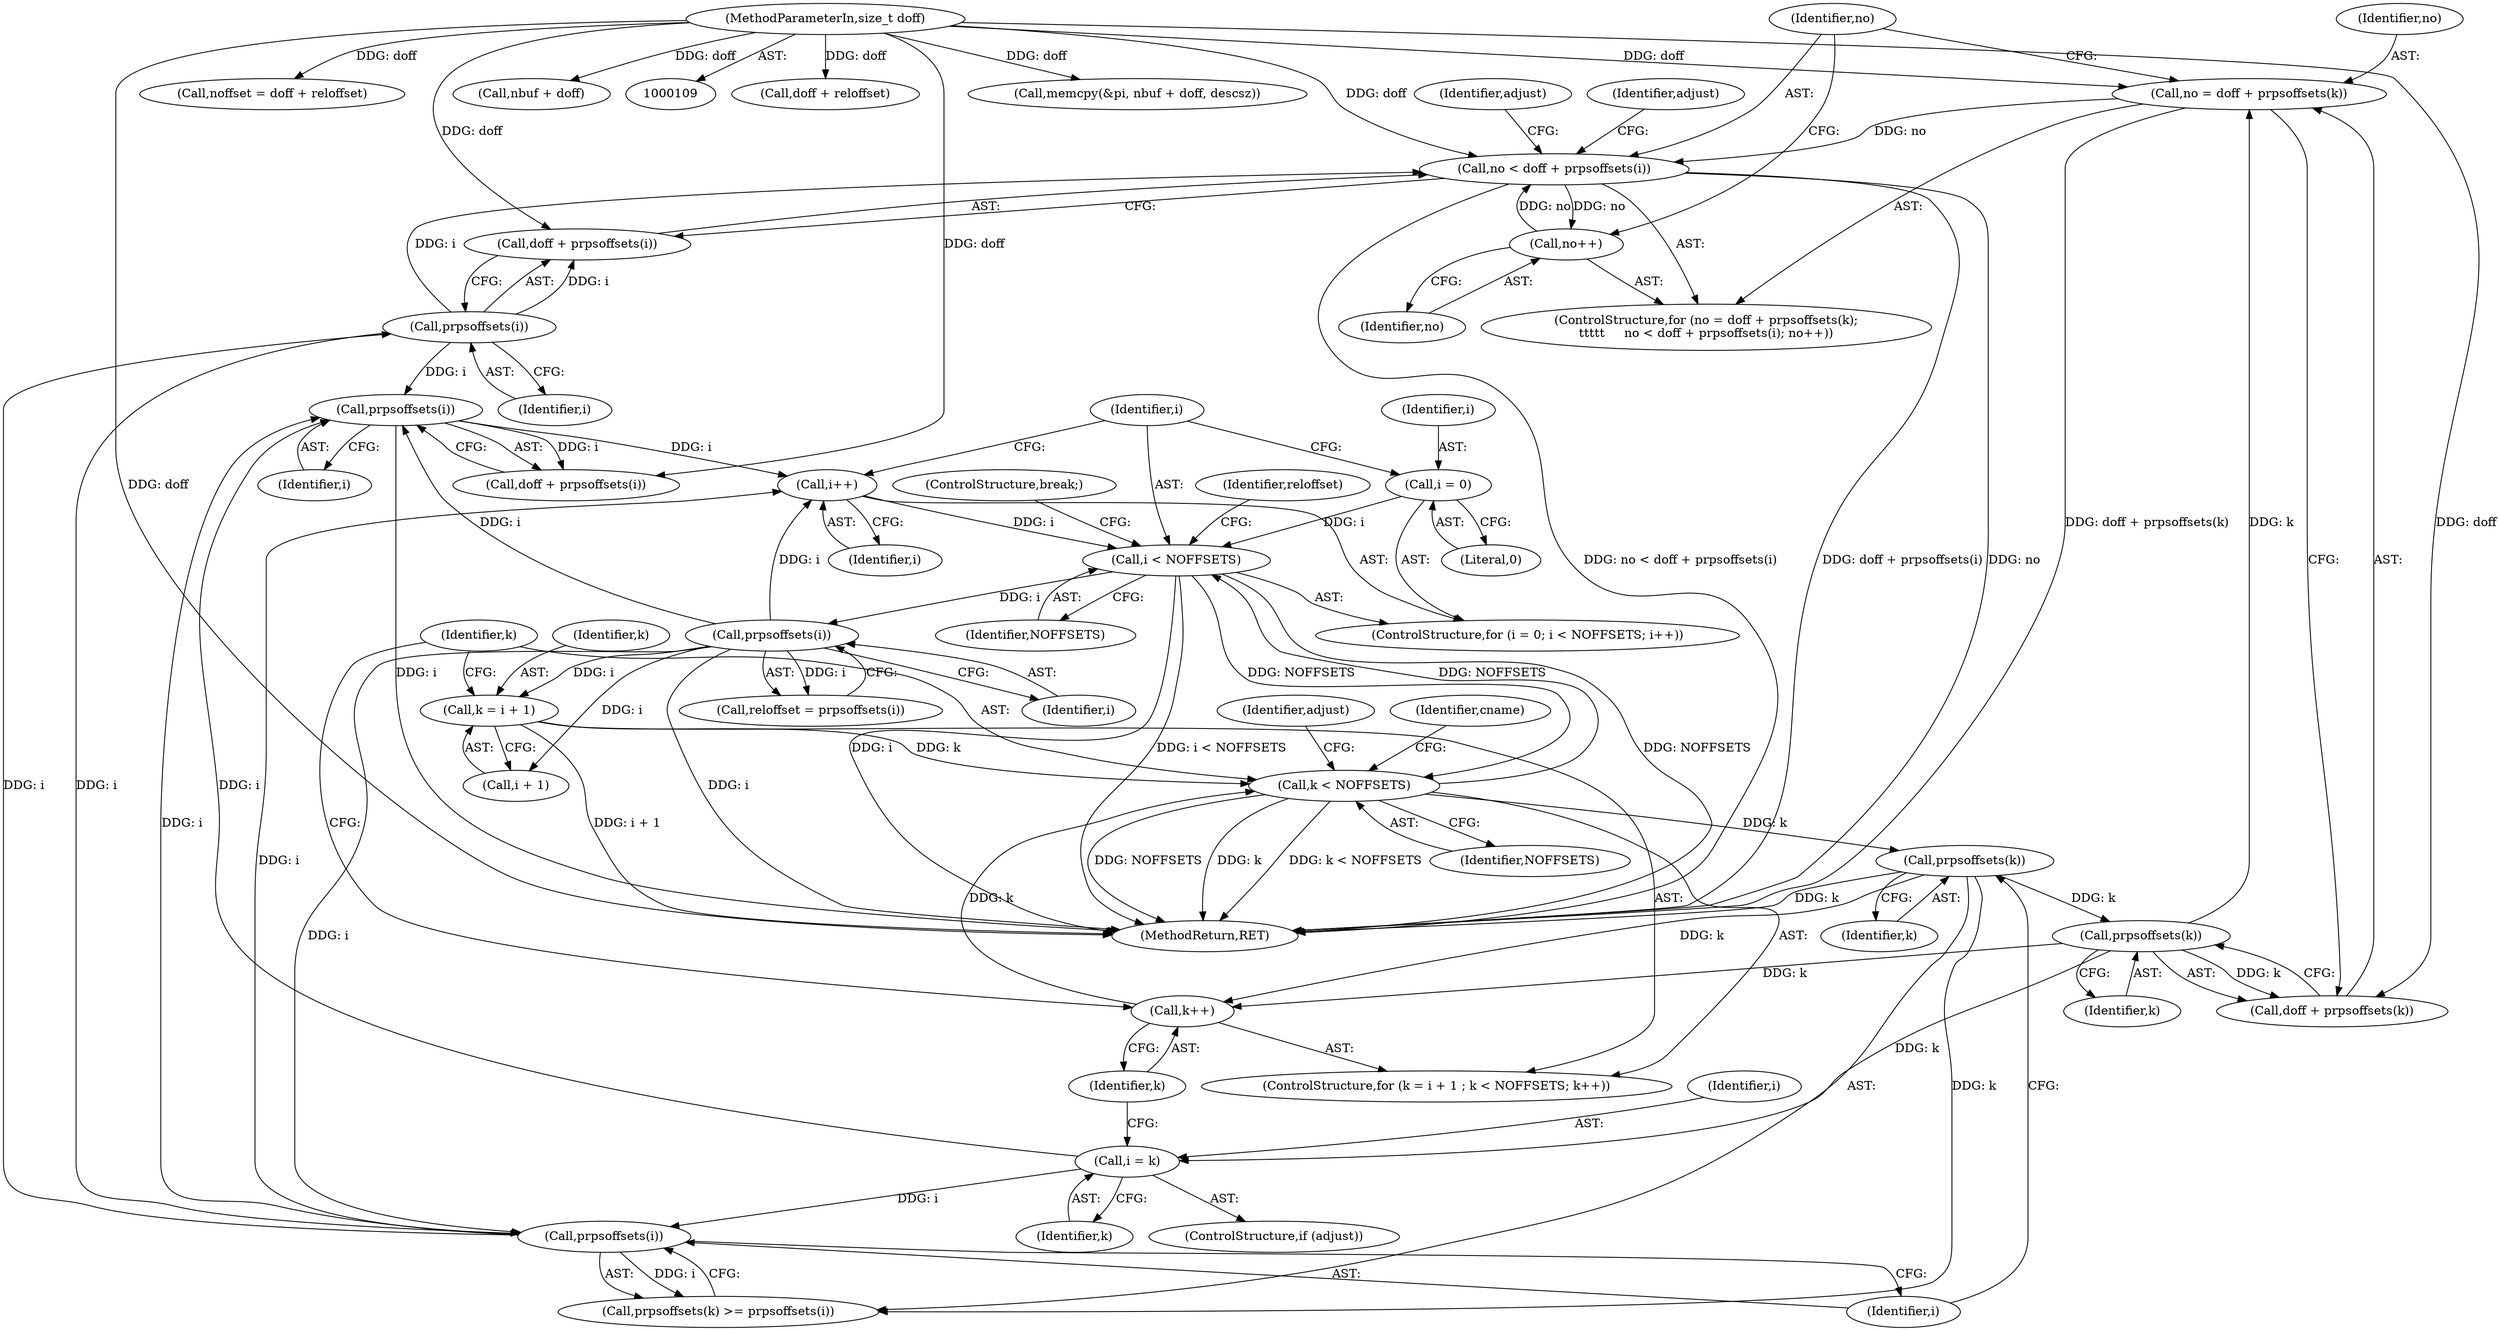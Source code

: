 digraph "0_file_a642587a9c9e2dd7feacdf513c3643ce26ad3c22@integer" {
"1000383" [label="(Call,no = doff + prpsoffsets(k))"];
"1000117" [label="(MethodParameterIn,size_t doff)"];
"1000387" [label="(Call,prpsoffsets(k))"];
"1000377" [label="(Call,prpsoffsets(k))"];
"1000364" [label="(Call,k < NOFFSETS)"];
"1000367" [label="(Call,k++)"];
"1000359" [label="(Call,k = i + 1)"];
"1000296" [label="(Call,prpsoffsets(i))"];
"1000285" [label="(Call,i < NOFFSETS)"];
"1000288" [label="(Call,i++)"];
"1000419" [label="(Call,prpsoffsets(i))"];
"1000393" [label="(Call,prpsoffsets(i))"];
"1000379" [label="(Call,prpsoffsets(i))"];
"1000407" [label="(Call,i = k)"];
"1000282" [label="(Call,i = 0)"];
"1000389" [label="(Call,no < doff + prpsoffsets(i))"];
"1000395" [label="(Call,no++)"];
"1000285" [label="(Call,i < NOFFSETS)"];
"1000387" [label="(Call,prpsoffsets(k))"];
"1000388" [label="(Identifier,k)"];
"1000382" [label="(ControlStructure,for (no = doff + prpsoffsets(k);\n\t\t\t\t\t     no < doff + prpsoffsets(i); no++))"];
"1000385" [label="(Call,doff + prpsoffsets(k))"];
"1000287" [label="(Identifier,NOFFSETS)"];
"1000281" [label="(ControlStructure,for (i = 0; i < NOFFSETS; i++))"];
"1000411" [label="(Identifier,cname)"];
"1000367" [label="(Call,k++)"];
"1000294" [label="(Call,reloffset = prpsoffsets(i))"];
"1000297" [label="(Identifier,i)"];
"1000360" [label="(Identifier,k)"];
"1000398" [label="(Identifier,adjust)"];
"1000373" [label="(Identifier,adjust)"];
"1000301" [label="(Call,doff + reloffset)"];
"1000380" [label="(Identifier,i)"];
"1000284" [label="(Literal,0)"];
"1000117" [label="(MethodParameterIn,size_t doff)"];
"1000295" [label="(Identifier,reloffset)"];
"1000286" [label="(Identifier,i)"];
"1000251" [label="(Call,memcpy(&pi, nbuf + doff, descsz))"];
"1000359" [label="(Call,k = i + 1)"];
"1000474" [label="(ControlStructure,break;)"];
"1000406" [label="(Identifier,adjust)"];
"1000390" [label="(Identifier,no)"];
"1000289" [label="(Identifier,i)"];
"1000391" [label="(Call,doff + prpsoffsets(i))"];
"1000477" [label="(MethodReturn,RET)"];
"1000299" [label="(Call,noffset = doff + reloffset)"];
"1000376" [label="(Call,prpsoffsets(k) >= prpsoffsets(i))"];
"1000296" [label="(Call,prpsoffsets(i))"];
"1000419" [label="(Call,prpsoffsets(i))"];
"1000393" [label="(Call,prpsoffsets(i))"];
"1000409" [label="(Identifier,k)"];
"1000396" [label="(Identifier,no)"];
"1000377" [label="(Call,prpsoffsets(k))"];
"1000407" [label="(Call,i = k)"];
"1000282" [label="(Call,i = 0)"];
"1000383" [label="(Call,no = doff + prpsoffsets(k))"];
"1000358" [label="(ControlStructure,for (k = i + 1 ; k < NOFFSETS; k++))"];
"1000365" [label="(Identifier,k)"];
"1000368" [label="(Identifier,k)"];
"1000288" [label="(Call,i++)"];
"1000408" [label="(Identifier,i)"];
"1000283" [label="(Identifier,i)"];
"1000420" [label="(Identifier,i)"];
"1000417" [label="(Call,doff + prpsoffsets(i))"];
"1000361" [label="(Call,i + 1)"];
"1000394" [label="(Identifier,i)"];
"1000395" [label="(Call,no++)"];
"1000379" [label="(Call,prpsoffsets(i))"];
"1000405" [label="(ControlStructure,if (adjust))"];
"1000389" [label="(Call,no < doff + prpsoffsets(i))"];
"1000384" [label="(Identifier,no)"];
"1000378" [label="(Identifier,k)"];
"1000366" [label="(Identifier,NOFFSETS)"];
"1000364" [label="(Call,k < NOFFSETS)"];
"1000254" [label="(Call,nbuf + doff)"];
"1000383" -> "1000382"  [label="AST: "];
"1000383" -> "1000385"  [label="CFG: "];
"1000384" -> "1000383"  [label="AST: "];
"1000385" -> "1000383"  [label="AST: "];
"1000390" -> "1000383"  [label="CFG: "];
"1000383" -> "1000477"  [label="DDG: doff + prpsoffsets(k)"];
"1000117" -> "1000383"  [label="DDG: doff"];
"1000387" -> "1000383"  [label="DDG: k"];
"1000383" -> "1000389"  [label="DDG: no"];
"1000117" -> "1000109"  [label="AST: "];
"1000117" -> "1000477"  [label="DDG: doff"];
"1000117" -> "1000251"  [label="DDG: doff"];
"1000117" -> "1000254"  [label="DDG: doff"];
"1000117" -> "1000299"  [label="DDG: doff"];
"1000117" -> "1000301"  [label="DDG: doff"];
"1000117" -> "1000385"  [label="DDG: doff"];
"1000117" -> "1000389"  [label="DDG: doff"];
"1000117" -> "1000391"  [label="DDG: doff"];
"1000117" -> "1000417"  [label="DDG: doff"];
"1000387" -> "1000385"  [label="AST: "];
"1000387" -> "1000388"  [label="CFG: "];
"1000388" -> "1000387"  [label="AST: "];
"1000385" -> "1000387"  [label="CFG: "];
"1000387" -> "1000367"  [label="DDG: k"];
"1000387" -> "1000385"  [label="DDG: k"];
"1000377" -> "1000387"  [label="DDG: k"];
"1000387" -> "1000407"  [label="DDG: k"];
"1000377" -> "1000376"  [label="AST: "];
"1000377" -> "1000378"  [label="CFG: "];
"1000378" -> "1000377"  [label="AST: "];
"1000380" -> "1000377"  [label="CFG: "];
"1000377" -> "1000477"  [label="DDG: k"];
"1000377" -> "1000367"  [label="DDG: k"];
"1000377" -> "1000376"  [label="DDG: k"];
"1000364" -> "1000377"  [label="DDG: k"];
"1000364" -> "1000358"  [label="AST: "];
"1000364" -> "1000366"  [label="CFG: "];
"1000365" -> "1000364"  [label="AST: "];
"1000366" -> "1000364"  [label="AST: "];
"1000373" -> "1000364"  [label="CFG: "];
"1000411" -> "1000364"  [label="CFG: "];
"1000364" -> "1000477"  [label="DDG: k"];
"1000364" -> "1000477"  [label="DDG: k < NOFFSETS"];
"1000364" -> "1000477"  [label="DDG: NOFFSETS"];
"1000364" -> "1000285"  [label="DDG: NOFFSETS"];
"1000367" -> "1000364"  [label="DDG: k"];
"1000359" -> "1000364"  [label="DDG: k"];
"1000285" -> "1000364"  [label="DDG: NOFFSETS"];
"1000367" -> "1000358"  [label="AST: "];
"1000367" -> "1000368"  [label="CFG: "];
"1000368" -> "1000367"  [label="AST: "];
"1000365" -> "1000367"  [label="CFG: "];
"1000359" -> "1000358"  [label="AST: "];
"1000359" -> "1000361"  [label="CFG: "];
"1000360" -> "1000359"  [label="AST: "];
"1000361" -> "1000359"  [label="AST: "];
"1000365" -> "1000359"  [label="CFG: "];
"1000359" -> "1000477"  [label="DDG: i + 1"];
"1000296" -> "1000359"  [label="DDG: i"];
"1000296" -> "1000294"  [label="AST: "];
"1000296" -> "1000297"  [label="CFG: "];
"1000297" -> "1000296"  [label="AST: "];
"1000294" -> "1000296"  [label="CFG: "];
"1000296" -> "1000477"  [label="DDG: i"];
"1000296" -> "1000288"  [label="DDG: i"];
"1000296" -> "1000294"  [label="DDG: i"];
"1000285" -> "1000296"  [label="DDG: i"];
"1000296" -> "1000361"  [label="DDG: i"];
"1000296" -> "1000379"  [label="DDG: i"];
"1000296" -> "1000419"  [label="DDG: i"];
"1000285" -> "1000281"  [label="AST: "];
"1000285" -> "1000287"  [label="CFG: "];
"1000286" -> "1000285"  [label="AST: "];
"1000287" -> "1000285"  [label="AST: "];
"1000295" -> "1000285"  [label="CFG: "];
"1000474" -> "1000285"  [label="CFG: "];
"1000285" -> "1000477"  [label="DDG: i"];
"1000285" -> "1000477"  [label="DDG: i < NOFFSETS"];
"1000285" -> "1000477"  [label="DDG: NOFFSETS"];
"1000288" -> "1000285"  [label="DDG: i"];
"1000282" -> "1000285"  [label="DDG: i"];
"1000288" -> "1000281"  [label="AST: "];
"1000288" -> "1000289"  [label="CFG: "];
"1000289" -> "1000288"  [label="AST: "];
"1000286" -> "1000288"  [label="CFG: "];
"1000419" -> "1000288"  [label="DDG: i"];
"1000379" -> "1000288"  [label="DDG: i"];
"1000419" -> "1000417"  [label="AST: "];
"1000419" -> "1000420"  [label="CFG: "];
"1000420" -> "1000419"  [label="AST: "];
"1000417" -> "1000419"  [label="CFG: "];
"1000419" -> "1000477"  [label="DDG: i"];
"1000419" -> "1000417"  [label="DDG: i"];
"1000393" -> "1000419"  [label="DDG: i"];
"1000407" -> "1000419"  [label="DDG: i"];
"1000379" -> "1000419"  [label="DDG: i"];
"1000393" -> "1000391"  [label="AST: "];
"1000393" -> "1000394"  [label="CFG: "];
"1000394" -> "1000393"  [label="AST: "];
"1000391" -> "1000393"  [label="CFG: "];
"1000393" -> "1000379"  [label="DDG: i"];
"1000393" -> "1000389"  [label="DDG: i"];
"1000393" -> "1000391"  [label="DDG: i"];
"1000379" -> "1000393"  [label="DDG: i"];
"1000379" -> "1000376"  [label="AST: "];
"1000379" -> "1000380"  [label="CFG: "];
"1000380" -> "1000379"  [label="AST: "];
"1000376" -> "1000379"  [label="CFG: "];
"1000379" -> "1000376"  [label="DDG: i"];
"1000407" -> "1000379"  [label="DDG: i"];
"1000407" -> "1000405"  [label="AST: "];
"1000407" -> "1000409"  [label="CFG: "];
"1000408" -> "1000407"  [label="AST: "];
"1000409" -> "1000407"  [label="AST: "];
"1000368" -> "1000407"  [label="CFG: "];
"1000282" -> "1000281"  [label="AST: "];
"1000282" -> "1000284"  [label="CFG: "];
"1000283" -> "1000282"  [label="AST: "];
"1000284" -> "1000282"  [label="AST: "];
"1000286" -> "1000282"  [label="CFG: "];
"1000389" -> "1000382"  [label="AST: "];
"1000389" -> "1000391"  [label="CFG: "];
"1000390" -> "1000389"  [label="AST: "];
"1000391" -> "1000389"  [label="AST: "];
"1000398" -> "1000389"  [label="CFG: "];
"1000406" -> "1000389"  [label="CFG: "];
"1000389" -> "1000477"  [label="DDG: no < doff + prpsoffsets(i)"];
"1000389" -> "1000477"  [label="DDG: no"];
"1000389" -> "1000477"  [label="DDG: doff + prpsoffsets(i)"];
"1000395" -> "1000389"  [label="DDG: no"];
"1000389" -> "1000395"  [label="DDG: no"];
"1000395" -> "1000382"  [label="AST: "];
"1000395" -> "1000396"  [label="CFG: "];
"1000396" -> "1000395"  [label="AST: "];
"1000390" -> "1000395"  [label="CFG: "];
}

